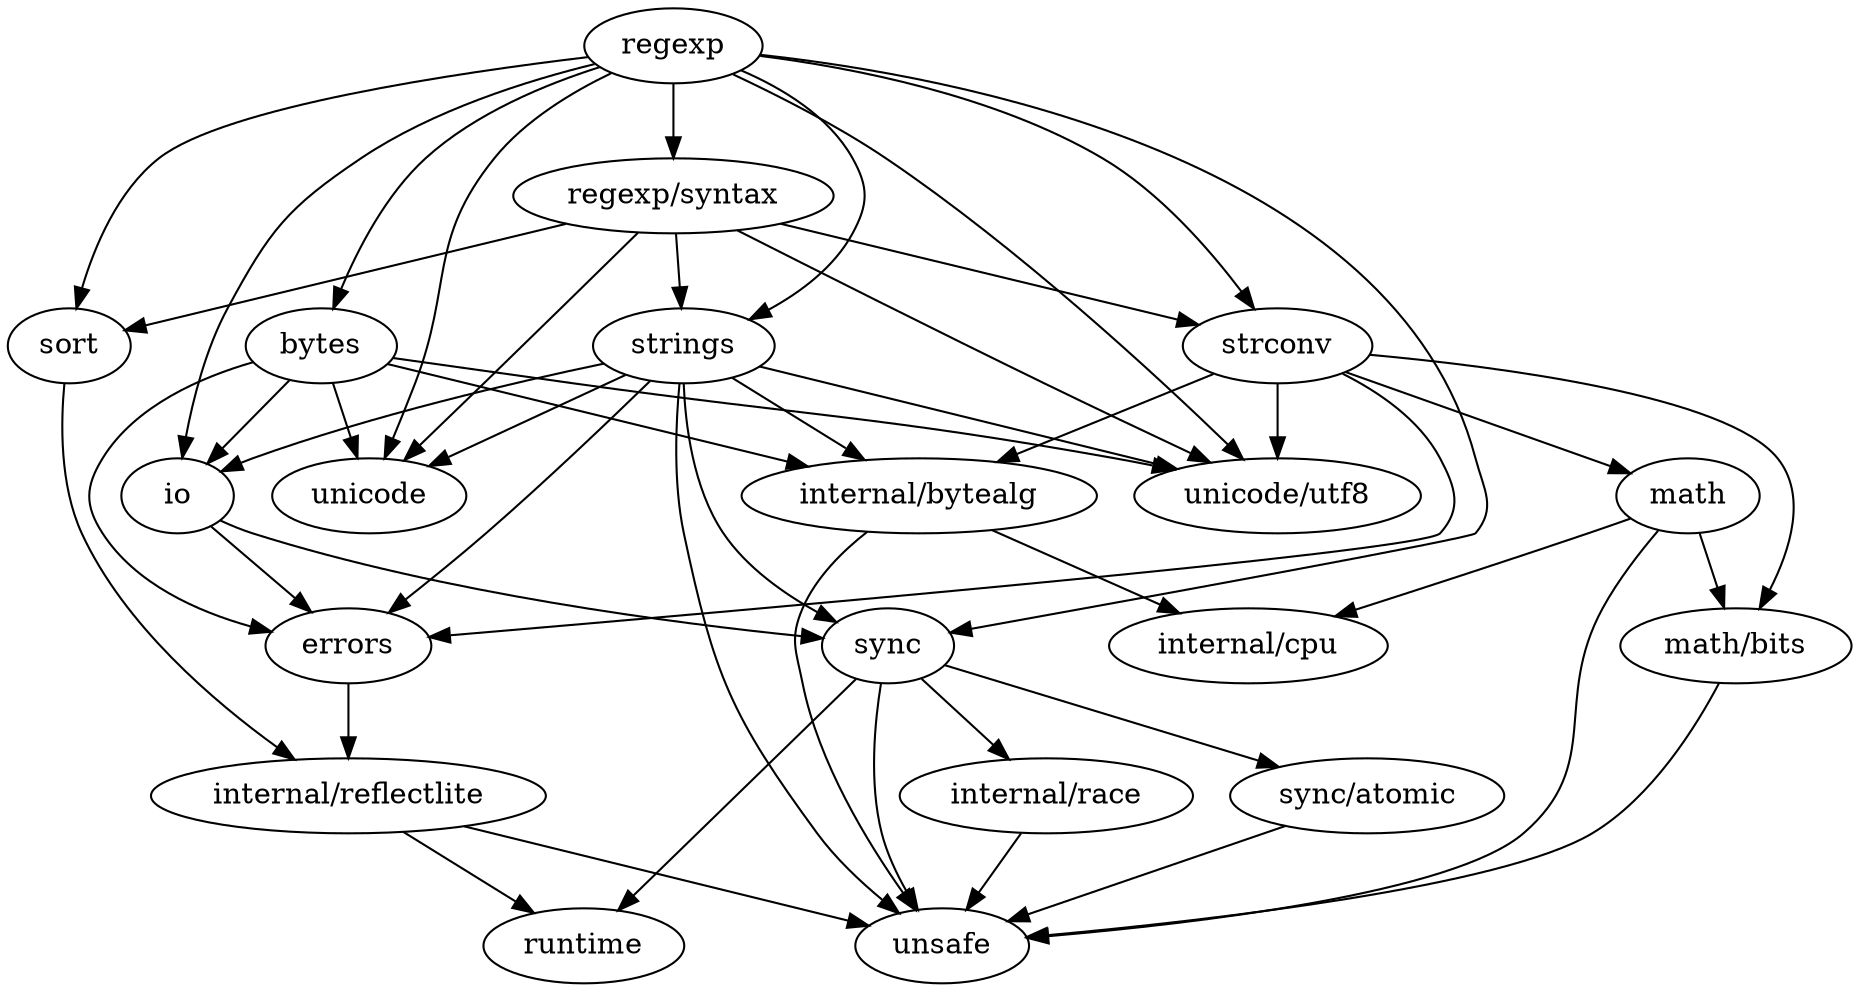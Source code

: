 digraph regexp {
 n0 [label="regexp", URL="https://godoc.org/regexp", tooltip="Package regexp implements regular expression search."];
 n1 [label="bytes", URL="https://godoc.org/bytes", tooltip="Package bytes implements functions for the manipulation of byte slices."];
 n2 [label="io", URL="https://godoc.org/io", tooltip="Package io provides basic interfaces to I/O primitives."];
 n3 [label="regexp/syntax", URL="https://godoc.org/regexp/syntax", tooltip="Package syntax parses regular expressions into parse trees and compiles parse trees into programs."];
 n4 [label="sort", URL="https://godoc.org/sort", tooltip="Package sort provides primitives for sorting slices and user-defined collections."];
 n5 [label="strconv", URL="https://godoc.org/strconv", tooltip="Package strconv implements conversions to and from string representations of basic data types."];
 n6 [label="strings", URL="https://godoc.org/strings", tooltip="Package strings implements simple functions to manipulate UTF-8 encoded strings."];
 n7 [label="sync", URL="https://godoc.org/sync", tooltip="Package sync provides basic synchronization primitives such as mutual exclusion locks."];
 n8 [label="unicode", URL="https://godoc.org/unicode", tooltip="Package unicode provides data and functions to test some properties of Unicode code points."];
 n9 [label="unicode/utf8", URL="https://godoc.org/unicode/utf8", tooltip="Package utf8 implements functions and constants to support text encoded in UTF-8."];
 n10 [label="internal/bytealg", URL="https://godoc.org/internal/bytealg", tooltip=""];
 n11 [label="errors", URL="https://godoc.org/errors", tooltip="Package errors implements functions to manipulate errors."];
 n12 [label="internal/reflectlite", URL="https://godoc.org/internal/reflectlite", tooltip="Package reflectlite implements lightweight version of reflect, not using any package except for \"runtime\" and \"unsafe\"."];
 n13 [label="math", URL="https://godoc.org/math", tooltip="Package math provides basic constants and mathematical functions."];
 n14 [label="math/bits", URL="https://godoc.org/math/bits", tooltip="Package bits implements bit counting and manipulation functions for the predeclared unsigned integer types."];
 n15 [label="unsafe", URL="https://godoc.org/unsafe", tooltip="Package unsafe contains operations that step around the type safety of Go programs."];
 n16 [label="internal/race", URL="https://godoc.org/internal/race", tooltip="Package race contains helper functions for manually instrumenting code for the race detector."];
 n17 [label="runtime", URL="https://godoc.org/runtime", tooltip=""];
 n18 [label="sync/atomic", URL="https://godoc.org/sync/atomic", tooltip="Package atomic provides low-level atomic memory primitives useful for implementing synchronization algorithms."];
 n19 [label="internal/cpu", URL="https://godoc.org/internal/cpu", tooltip="Package cpu implements processor feature detection used by the Go standard library."];
 n0 -> n1;
 n0 -> n2;
 n0 -> n3;
 n0 -> n4;
 n0 -> n5;
 n0 -> n6;
 n0 -> n7;
 n0 -> n8;
 n0 -> n9;
 n1 -> n10;
 n1 -> n2;
 n1 -> n8;
 n1 -> n9;
 n1 -> n11;
 n2 -> n11;
 n2 -> n7;
 n3 -> n4;
 n3 -> n5;
 n3 -> n6;
 n3 -> n8;
 n3 -> n9;
 n4 -> n12;
 n5 -> n10;
 n5 -> n13;
 n5 -> n9;
 n5 -> n11;
 n5 -> n14;
 n6 -> n2;
 n6 -> n7;
 n6 -> n15;
 n6 -> n11;
 n6 -> n10;
 n6 -> n8;
 n6 -> n9;
 n7 -> n16;
 n7 -> n17;
 n7 -> n18;
 n7 -> n15;
 n10 -> n19;
 n10 -> n15;
 n11 -> n12;
 n12 -> n17;
 n12 -> n15;
 n13 -> n15;
 n13 -> n19;
 n13 -> n14;
 n14 -> n15;
 n16 -> n15;
 n18 -> n15;
}
